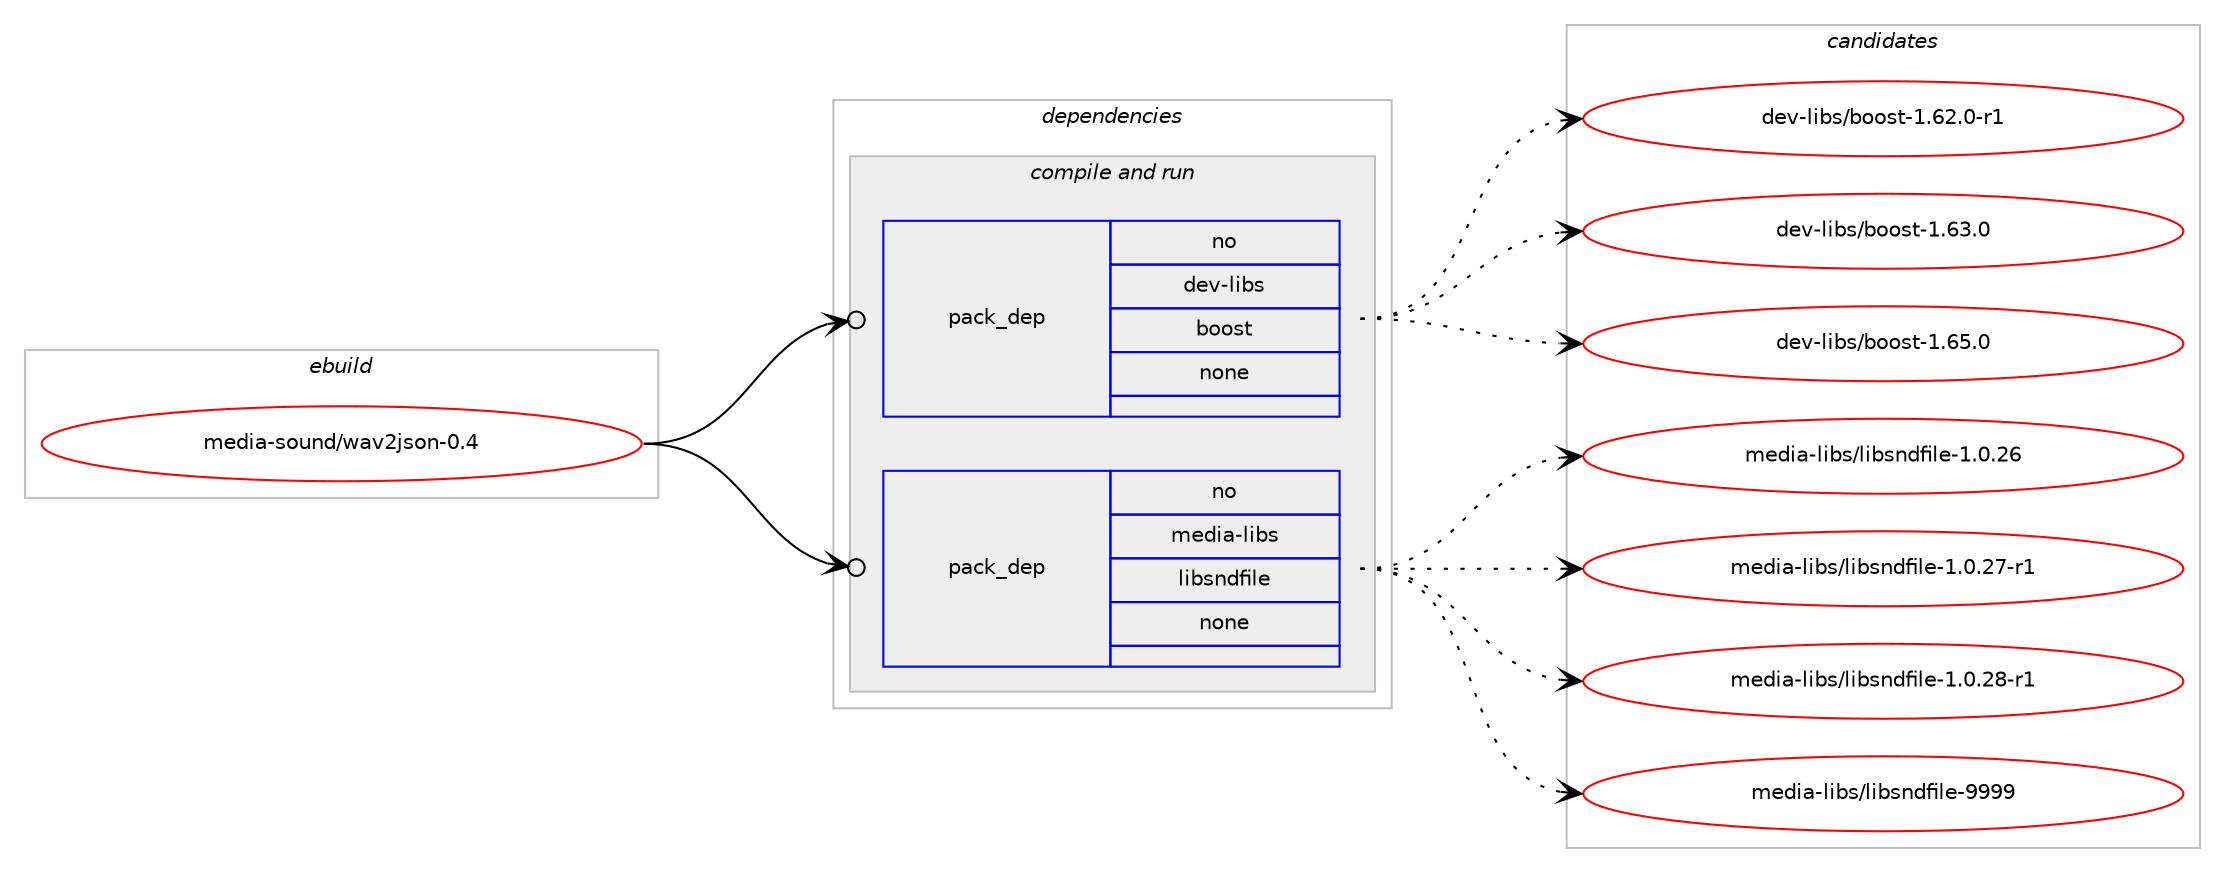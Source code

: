 digraph prolog {

# *************
# Graph options
# *************

newrank=true;
concentrate=true;
compound=true;
graph [rankdir=LR,fontname=Helvetica,fontsize=10,ranksep=1.5];#, ranksep=2.5, nodesep=0.2];
edge  [arrowhead=vee];
node  [fontname=Helvetica,fontsize=10];

# **********
# The ebuild
# **********

subgraph cluster_leftcol {
color=gray;
rank=same;
label=<<i>ebuild</i>>;
id [label="media-sound/wav2json-0.4", color=red, width=4, href="../media-sound/wav2json-0.4.svg"];
}

# ****************
# The dependencies
# ****************

subgraph cluster_midcol {
color=gray;
label=<<i>dependencies</i>>;
subgraph cluster_compile {
fillcolor="#eeeeee";
style=filled;
label=<<i>compile</i>>;
}
subgraph cluster_compileandrun {
fillcolor="#eeeeee";
style=filled;
label=<<i>compile and run</i>>;
subgraph pack286449 {
dependency387799 [label=<<TABLE BORDER="0" CELLBORDER="1" CELLSPACING="0" CELLPADDING="4" WIDTH="220"><TR><TD ROWSPAN="6" CELLPADDING="30">pack_dep</TD></TR><TR><TD WIDTH="110">no</TD></TR><TR><TD>dev-libs</TD></TR><TR><TD>boost</TD></TR><TR><TD>none</TD></TR><TR><TD></TD></TR></TABLE>>, shape=none, color=blue];
}
id:e -> dependency387799:w [weight=20,style="solid",arrowhead="odotvee"];
subgraph pack286450 {
dependency387800 [label=<<TABLE BORDER="0" CELLBORDER="1" CELLSPACING="0" CELLPADDING="4" WIDTH="220"><TR><TD ROWSPAN="6" CELLPADDING="30">pack_dep</TD></TR><TR><TD WIDTH="110">no</TD></TR><TR><TD>media-libs</TD></TR><TR><TD>libsndfile</TD></TR><TR><TD>none</TD></TR><TR><TD></TD></TR></TABLE>>, shape=none, color=blue];
}
id:e -> dependency387800:w [weight=20,style="solid",arrowhead="odotvee"];
}
subgraph cluster_run {
fillcolor="#eeeeee";
style=filled;
label=<<i>run</i>>;
}
}

# **************
# The candidates
# **************

subgraph cluster_choices {
rank=same;
color=gray;
label=<<i>candidates</i>>;

subgraph choice286449 {
color=black;
nodesep=1;
choice10010111845108105981154798111111115116454946545046484511449 [label="dev-libs/boost-1.62.0-r1", color=red, width=4,href="../dev-libs/boost-1.62.0-r1.svg"];
choice1001011184510810598115479811111111511645494654514648 [label="dev-libs/boost-1.63.0", color=red, width=4,href="../dev-libs/boost-1.63.0.svg"];
choice1001011184510810598115479811111111511645494654534648 [label="dev-libs/boost-1.65.0", color=red, width=4,href="../dev-libs/boost-1.65.0.svg"];
dependency387799:e -> choice10010111845108105981154798111111115116454946545046484511449:w [style=dotted,weight="100"];
dependency387799:e -> choice1001011184510810598115479811111111511645494654514648:w [style=dotted,weight="100"];
dependency387799:e -> choice1001011184510810598115479811111111511645494654534648:w [style=dotted,weight="100"];
}
subgraph choice286450 {
color=black;
nodesep=1;
choice109101100105974510810598115471081059811511010010210510810145494648465054 [label="media-libs/libsndfile-1.0.26", color=red, width=4,href="../media-libs/libsndfile-1.0.26.svg"];
choice1091011001059745108105981154710810598115110100102105108101454946484650554511449 [label="media-libs/libsndfile-1.0.27-r1", color=red, width=4,href="../media-libs/libsndfile-1.0.27-r1.svg"];
choice1091011001059745108105981154710810598115110100102105108101454946484650564511449 [label="media-libs/libsndfile-1.0.28-r1", color=red, width=4,href="../media-libs/libsndfile-1.0.28-r1.svg"];
choice10910110010597451081059811547108105981151101001021051081014557575757 [label="media-libs/libsndfile-9999", color=red, width=4,href="../media-libs/libsndfile-9999.svg"];
dependency387800:e -> choice109101100105974510810598115471081059811511010010210510810145494648465054:w [style=dotted,weight="100"];
dependency387800:e -> choice1091011001059745108105981154710810598115110100102105108101454946484650554511449:w [style=dotted,weight="100"];
dependency387800:e -> choice1091011001059745108105981154710810598115110100102105108101454946484650564511449:w [style=dotted,weight="100"];
dependency387800:e -> choice10910110010597451081059811547108105981151101001021051081014557575757:w [style=dotted,weight="100"];
}
}

}
